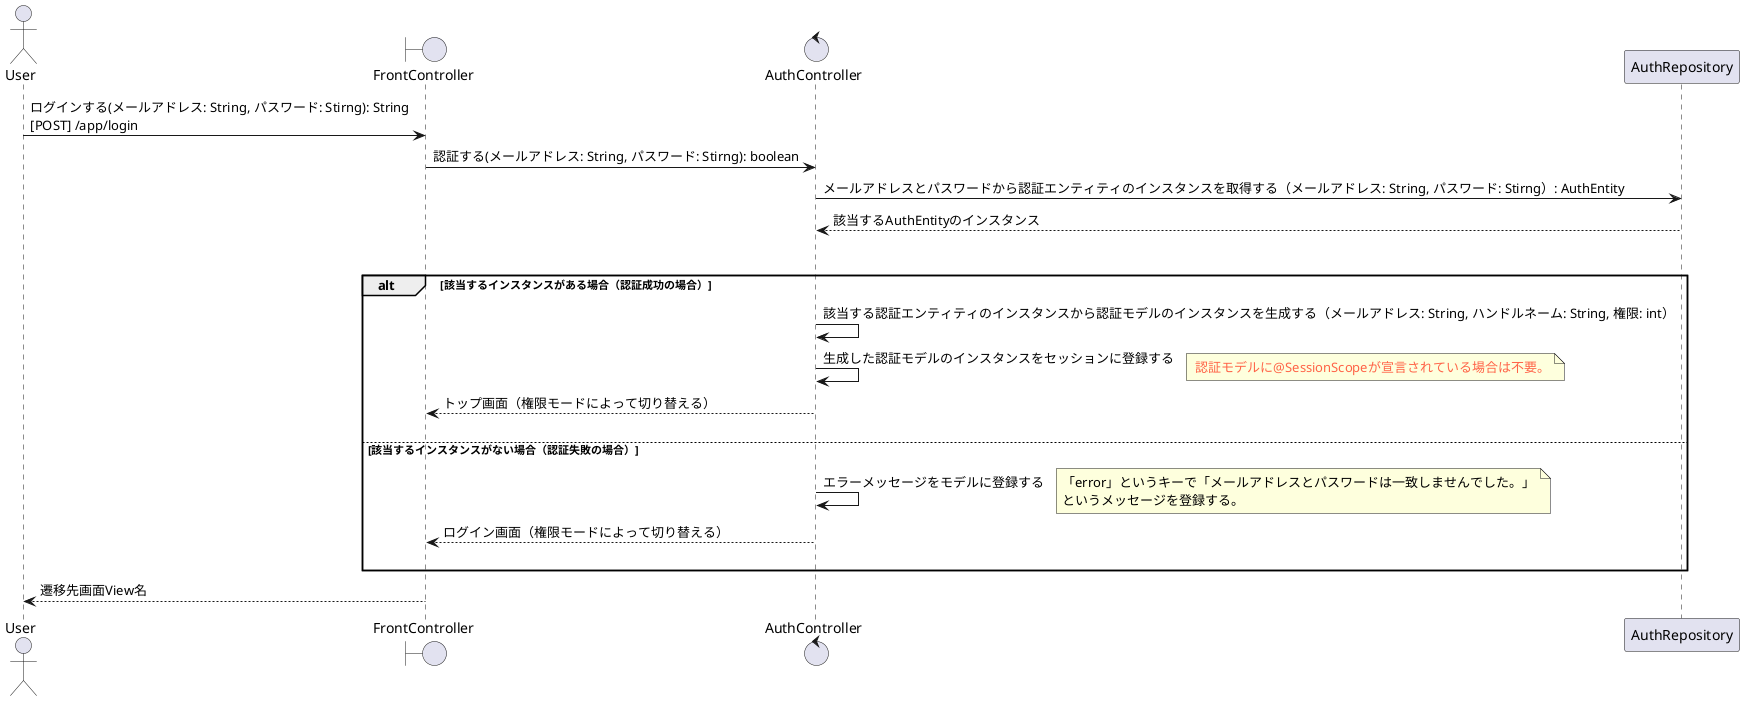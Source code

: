 @startuml doLogin
	actor User as client
	boundary FrontController as fc
	control AuthController as ac
	participant AuthRepository as ar

	client -> fc: ログインする(メールアドレス: String, パスワード: Stirng): String\n[POST] /app/login
	fc -> ac: 認証する(メールアドレス: String, パスワード: Stirng): boolean
	ac -> ar: メールアドレスとパスワードから認証エンティティのインスタンスを取得する（メールアドレス: String, パスワード: Stirng）: AuthEntity
	ac <-- ar: 該当するAuthEntityのインスタンス
	||30||
	alt 該当するインスタンスがある場合（認証成功の場合）
		||5||
		ac -> ac: 該当する認証エンティティのインスタンスから認証モデルのインスタンスを生成する（メールアドレス: String, ハンドルネーム: String, 権限: int）
		ac -> ac: 生成した認証モデルのインスタンスをセッションに登録する
		note right:<font color="tomato"> 認証モデルに@SessionScopeが宣言されている場合は不要。</font>
		fc <-- ac: トップ画面（権限モードによって切り替える）
		||20||
	else 該当するインスタンスがない場合（認証失敗の場合）
		||5||
		ac -> ac: エラーメッセージをモデルに登録する
			note right
			「error」というキーで「メールアドレスとパスワードは一致しませんでした。」
			というメッセージを登録する。
			end note
		fc <-- ac: ログイン画面（権限モードによって切り替える）
		||20||
	end

	client <-- fc: 遷移先画面View名

@enduml